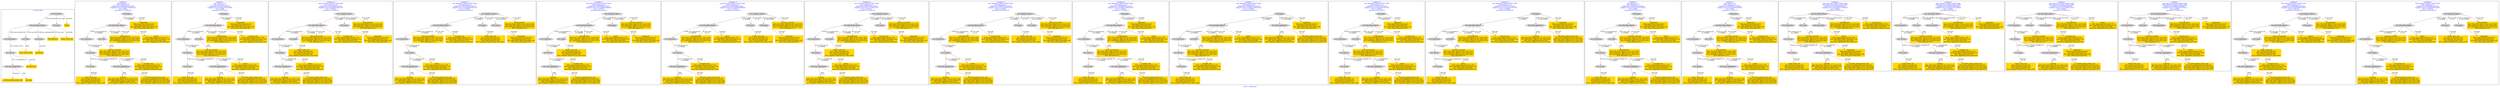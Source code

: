 digraph n0 {
fontcolor="blue"
remincross="true"
label="s08-s-17-edited.xml"
subgraph cluster_0 {
label="1-correct model"
n2[style="filled",color="white",fillcolor="lightgray",label="E12_Production1"];
n3[style="filled",color="white",fillcolor="lightgray",label="E21_Person1"];
n4[style="filled",color="white",fillcolor="lightgray",label="E82_Actor_Appellation1"];
n5[shape="plaintext",style="filled",fillcolor="gold",label="AUTHOR_URI"];
n6[style="filled",color="white",fillcolor="lightgray",label="E22_Man-Made_Object1"];
n7[style="filled",color="white",fillcolor="lightgray",label="E35_Title1"];
n8[style="filled",color="white",fillcolor="lightgray",label="E38_Image1"];
n9[shape="plaintext",style="filled",fillcolor="gold",label="DESCRIPTION"];
n10[style="filled",color="white",fillcolor="lightgray",label="E31_Document1"];
n11[style="filled",color="white",fillcolor="lightgray",label="E55_Type1"];
n12[shape="plaintext",style="filled",fillcolor="gold",label="VIDEO"];
n13[shape="plaintext",style="filled",fillcolor="gold",label="TITLE NO AUTHOR"];
n14[shape="plaintext",style="filled",fillcolor="gold",label="IMAGESRC"];
n15[shape="plaintext",style="filled",fillcolor="gold",label="VIDEO_TYPE_URI"];
n16[shape="plaintext",style="filled",fillcolor="gold",label="AUTHOR_APPELLATION_URI"];
n17[shape="plaintext",style="filled",fillcolor="gold",label="AUTHOR"];
}
subgraph cluster_1 {
label="candidate 0\nlink coherence:1.0\nnode coherence:1.0\nconfidence:0.30209931925147004\nmapping score:0.47569977308382333\ncost:13.9996\n-precision:0.71-recall:0.67"
n19[style="filled",color="white",fillcolor="lightgray",label="E12_Production1"];
n20[style="filled",color="white",fillcolor="lightgray",label="E21_Person1"];
n21[style="filled",color="white",fillcolor="lightgray",label="E74_Group1"];
n22[style="filled",color="white",fillcolor="lightgray",label="E82_Actor_Appellation1"];
n23[style="filled",color="white",fillcolor="lightgray",label="E22_Man-Made_Object1"];
n24[style="filled",color="white",fillcolor="lightgray",label="E35_Title1"];
n25[style="filled",color="white",fillcolor="lightgray",label="E38_Image1"];
n26[shape="plaintext",style="filled",fillcolor="gold",label="AUTHOR_URI\n[E40_Legal_Body,classLink,0.716]\n[E22_Man-Made_Object,classLink,0.142]\n[E21_Person,classLink,0.078]\n[E82_Actor_Appellation,classLink,0.064]"];
n27[shape="plaintext",style="filled",fillcolor="gold",label="IMAGESRC\n[E40_Legal_Body,classLink,0.61]\n[E38_Image,classLink,0.223]\n[E22_Man-Made_Object,classLink,0.109]\n[E21_Person,classLink,0.057]"];
n28[shape="plaintext",style="filled",fillcolor="gold",label="DESCRIPTION\n[E22_Man-Made_Object,P3_has_note,0.303]\n[E33_Linguistic_Object,P3_has_note,0.297]\n[E73_Information_Object,P3_has_note,0.287]\n[E35_Title,label,0.113]"];
n29[shape="plaintext",style="filled",fillcolor="gold",label="TITLE NO AUTHOR\n[E22_Man-Made_Object,P3_has_note,0.291]\n[E73_Information_Object,P3_has_note,0.271]\n[E33_Linguistic_Object,P3_has_note,0.268]\n[E35_Title,label,0.17]"];
n30[shape="plaintext",style="filled",fillcolor="gold",label="AUTHOR\n[E22_Man-Made_Object,P3_has_note,0.312]\n[E73_Information_Object,P3_has_note,0.281]\n[E82_Actor_Appellation,label,0.204]\n[E33_Linguistic_Object,P3_has_note,0.203]"];
n31[shape="plaintext",style="filled",fillcolor="gold",label="VIDEO\n[E40_Legal_Body,classLink,0.735]\n[E22_Man-Made_Object,classLink,0.138]\n[E21_Person,classLink,0.069]\n[E82_Actor_Appellation,classLink,0.057]"];
n32[shape="plaintext",style="filled",fillcolor="gold",label="AUTHOR_APPELLATION_URI\n[E82_Actor_Appellation,classLink,0.94]\n[E22_Man-Made_Object,P3_has_note,0.022]\n[E73_Information_Object,P3_has_note,0.02]\n[E33_Linguistic_Object,P3_has_note,0.017]"];
n33[shape="plaintext",style="filled",fillcolor="gold",label="VIDEO_TYPE_URI\n[E74_Group,classLink,0.36]\n[E57_Material,classLink,0.33]\n[E55_Type,classLink,0.306]\n[E33_Linguistic_Object,P3_has_note,0.004]"];
}
subgraph cluster_2 {
label="candidate 1\nlink coherence:1.0\nnode coherence:1.0\nconfidence:0.301451374672021\nmapping score:0.4754837915573404\ncost:13.9996\n-precision:0.64-recall:0.6"
n35[style="filled",color="white",fillcolor="lightgray",label="E12_Production1"];
n36[style="filled",color="white",fillcolor="lightgray",label="E21_Person1"];
n37[style="filled",color="white",fillcolor="lightgray",label="E74_Group1"];
n38[style="filled",color="white",fillcolor="lightgray",label="E82_Actor_Appellation1"];
n39[style="filled",color="white",fillcolor="lightgray",label="E22_Man-Made_Object1"];
n40[style="filled",color="white",fillcolor="lightgray",label="E35_Title1"];
n41[style="filled",color="white",fillcolor="lightgray",label="E38_Image1"];
n42[shape="plaintext",style="filled",fillcolor="gold",label="VIDEO\n[E40_Legal_Body,classLink,0.735]\n[E22_Man-Made_Object,classLink,0.138]\n[E21_Person,classLink,0.069]\n[E82_Actor_Appellation,classLink,0.057]"];
n43[shape="plaintext",style="filled",fillcolor="gold",label="IMAGESRC\n[E40_Legal_Body,classLink,0.61]\n[E38_Image,classLink,0.223]\n[E22_Man-Made_Object,classLink,0.109]\n[E21_Person,classLink,0.057]"];
n44[shape="plaintext",style="filled",fillcolor="gold",label="DESCRIPTION\n[E22_Man-Made_Object,P3_has_note,0.303]\n[E33_Linguistic_Object,P3_has_note,0.297]\n[E73_Information_Object,P3_has_note,0.287]\n[E35_Title,label,0.113]"];
n45[shape="plaintext",style="filled",fillcolor="gold",label="TITLE NO AUTHOR\n[E22_Man-Made_Object,P3_has_note,0.291]\n[E73_Information_Object,P3_has_note,0.271]\n[E33_Linguistic_Object,P3_has_note,0.268]\n[E35_Title,label,0.17]"];
n46[shape="plaintext",style="filled",fillcolor="gold",label="AUTHOR\n[E22_Man-Made_Object,P3_has_note,0.312]\n[E73_Information_Object,P3_has_note,0.281]\n[E82_Actor_Appellation,label,0.204]\n[E33_Linguistic_Object,P3_has_note,0.203]"];
n47[shape="plaintext",style="filled",fillcolor="gold",label="AUTHOR_URI\n[E40_Legal_Body,classLink,0.716]\n[E22_Man-Made_Object,classLink,0.142]\n[E21_Person,classLink,0.078]\n[E82_Actor_Appellation,classLink,0.064]"];
n48[shape="plaintext",style="filled",fillcolor="gold",label="AUTHOR_APPELLATION_URI\n[E82_Actor_Appellation,classLink,0.94]\n[E22_Man-Made_Object,P3_has_note,0.022]\n[E73_Information_Object,P3_has_note,0.02]\n[E33_Linguistic_Object,P3_has_note,0.017]"];
n49[shape="plaintext",style="filled",fillcolor="gold",label="VIDEO_TYPE_URI\n[E74_Group,classLink,0.36]\n[E57_Material,classLink,0.33]\n[E55_Type,classLink,0.306]\n[E33_Linguistic_Object,P3_has_note,0.004]"];
}
subgraph cluster_3 {
label="candidate 10\nlink coherence:0.9285714285714286\nnode coherence:1.0\nconfidence:0.30911888457052333\nmapping score:0.4780396281901744\ncost:113.009722\n-precision:0.5-recall:0.47"
n51[style="filled",color="white",fillcolor="lightgray",label="E12_Production1"];
n52[style="filled",color="white",fillcolor="lightgray",label="E21_Person1"];
n53[style="filled",color="white",fillcolor="lightgray",label="E82_Actor_Appellation1"];
n54[style="filled",color="white",fillcolor="lightgray",label="E22_Man-Made_Object1"];
n55[style="filled",color="white",fillcolor="lightgray",label="E55_Type2"];
n56[style="filled",color="white",fillcolor="lightgray",label="E33_Linguistic_Object2"];
n57[style="filled",color="white",fillcolor="lightgray",label="E38_Image1"];
n58[shape="plaintext",style="filled",fillcolor="gold",label="VIDEO\n[E40_Legal_Body,classLink,0.735]\n[E22_Man-Made_Object,classLink,0.138]\n[E21_Person,classLink,0.069]\n[E82_Actor_Appellation,classLink,0.057]"];
n59[shape="plaintext",style="filled",fillcolor="gold",label="VIDEO_TYPE_URI\n[E74_Group,classLink,0.36]\n[E57_Material,classLink,0.33]\n[E55_Type,classLink,0.306]\n[E33_Linguistic_Object,P3_has_note,0.004]"];
n60[shape="plaintext",style="filled",fillcolor="gold",label="IMAGESRC\n[E40_Legal_Body,classLink,0.61]\n[E38_Image,classLink,0.223]\n[E22_Man-Made_Object,classLink,0.109]\n[E21_Person,classLink,0.057]"];
n61[shape="plaintext",style="filled",fillcolor="gold",label="DESCRIPTION\n[E22_Man-Made_Object,P3_has_note,0.303]\n[E33_Linguistic_Object,P3_has_note,0.297]\n[E73_Information_Object,P3_has_note,0.287]\n[E35_Title,label,0.113]"];
n62[shape="plaintext",style="filled",fillcolor="gold",label="TITLE NO AUTHOR\n[E22_Man-Made_Object,P3_has_note,0.291]\n[E73_Information_Object,P3_has_note,0.271]\n[E33_Linguistic_Object,P3_has_note,0.268]\n[E35_Title,label,0.17]"];
n63[shape="plaintext",style="filled",fillcolor="gold",label="AUTHOR\n[E22_Man-Made_Object,P3_has_note,0.312]\n[E73_Information_Object,P3_has_note,0.281]\n[E82_Actor_Appellation,label,0.204]\n[E33_Linguistic_Object,P3_has_note,0.203]"];
n64[shape="plaintext",style="filled",fillcolor="gold",label="AUTHOR_URI\n[E40_Legal_Body,classLink,0.716]\n[E22_Man-Made_Object,classLink,0.142]\n[E21_Person,classLink,0.078]\n[E82_Actor_Appellation,classLink,0.064]"];
n65[shape="plaintext",style="filled",fillcolor="gold",label="AUTHOR_APPELLATION_URI\n[E82_Actor_Appellation,classLink,0.94]\n[E22_Man-Made_Object,P3_has_note,0.022]\n[E73_Information_Object,P3_has_note,0.02]\n[E33_Linguistic_Object,P3_has_note,0.017]"];
}
subgraph cluster_4 {
label="candidate 11\nlink coherence:0.9285714285714286\nnode coherence:1.0\nconfidence:0.30911888457052333\nmapping score:0.4780396281901744\ncost:113.009742\n-precision:0.5-recall:0.47"
n67[style="filled",color="white",fillcolor="lightgray",label="E12_Production1"];
n68[style="filled",color="white",fillcolor="lightgray",label="E21_Person1"];
n69[style="filled",color="white",fillcolor="lightgray",label="E82_Actor_Appellation1"];
n70[style="filled",color="white",fillcolor="lightgray",label="E22_Man-Made_Object1"];
n71[style="filled",color="white",fillcolor="lightgray",label="E33_Linguistic_Object2"];
n72[style="filled",color="white",fillcolor="lightgray",label="E55_Type4"];
n73[style="filled",color="white",fillcolor="lightgray",label="E38_Image1"];
n74[shape="plaintext",style="filled",fillcolor="gold",label="VIDEO\n[E40_Legal_Body,classLink,0.735]\n[E22_Man-Made_Object,classLink,0.138]\n[E21_Person,classLink,0.069]\n[E82_Actor_Appellation,classLink,0.057]"];
n75[shape="plaintext",style="filled",fillcolor="gold",label="IMAGESRC\n[E40_Legal_Body,classLink,0.61]\n[E38_Image,classLink,0.223]\n[E22_Man-Made_Object,classLink,0.109]\n[E21_Person,classLink,0.057]"];
n76[shape="plaintext",style="filled",fillcolor="gold",label="DESCRIPTION\n[E22_Man-Made_Object,P3_has_note,0.303]\n[E33_Linguistic_Object,P3_has_note,0.297]\n[E73_Information_Object,P3_has_note,0.287]\n[E35_Title,label,0.113]"];
n77[shape="plaintext",style="filled",fillcolor="gold",label="TITLE NO AUTHOR\n[E22_Man-Made_Object,P3_has_note,0.291]\n[E73_Information_Object,P3_has_note,0.271]\n[E33_Linguistic_Object,P3_has_note,0.268]\n[E35_Title,label,0.17]"];
n78[shape="plaintext",style="filled",fillcolor="gold",label="AUTHOR\n[E22_Man-Made_Object,P3_has_note,0.312]\n[E73_Information_Object,P3_has_note,0.281]\n[E82_Actor_Appellation,label,0.204]\n[E33_Linguistic_Object,P3_has_note,0.203]"];
n79[shape="plaintext",style="filled",fillcolor="gold",label="AUTHOR_URI\n[E40_Legal_Body,classLink,0.716]\n[E22_Man-Made_Object,classLink,0.142]\n[E21_Person,classLink,0.078]\n[E82_Actor_Appellation,classLink,0.064]"];
n80[shape="plaintext",style="filled",fillcolor="gold",label="AUTHOR_APPELLATION_URI\n[E82_Actor_Appellation,classLink,0.94]\n[E22_Man-Made_Object,P3_has_note,0.022]\n[E73_Information_Object,P3_has_note,0.02]\n[E33_Linguistic_Object,P3_has_note,0.017]"];
n81[shape="plaintext",style="filled",fillcolor="gold",label="VIDEO_TYPE_URI\n[E74_Group,classLink,0.36]\n[E57_Material,classLink,0.33]\n[E55_Type,classLink,0.306]\n[E33_Linguistic_Object,P3_has_note,0.004]"];
}
subgraph cluster_5 {
label="candidate 12\nlink coherence:0.9285714285714286\nnode coherence:1.0\nconfidence:0.307618680722402\nmapping score:0.47753956024080063\ncost:113.009722\n-precision:0.64-recall:0.6"
n83[style="filled",color="white",fillcolor="lightgray",label="E12_Production1"];
n84[style="filled",color="white",fillcolor="lightgray",label="E21_Person1"];
n85[style="filled",color="white",fillcolor="lightgray",label="E82_Actor_Appellation1"];
n86[style="filled",color="white",fillcolor="lightgray",label="E22_Man-Made_Object1"];
n87[style="filled",color="white",fillcolor="lightgray",label="E55_Type2"];
n88[style="filled",color="white",fillcolor="lightgray",label="E33_Linguistic_Object2"];
n89[style="filled",color="white",fillcolor="lightgray",label="E38_Image1"];
n90[shape="plaintext",style="filled",fillcolor="gold",label="AUTHOR_URI\n[E40_Legal_Body,classLink,0.716]\n[E22_Man-Made_Object,classLink,0.142]\n[E21_Person,classLink,0.078]\n[E82_Actor_Appellation,classLink,0.064]"];
n91[shape="plaintext",style="filled",fillcolor="gold",label="VIDEO_TYPE_URI\n[E74_Group,classLink,0.36]\n[E57_Material,classLink,0.33]\n[E55_Type,classLink,0.306]\n[E33_Linguistic_Object,P3_has_note,0.004]"];
n92[shape="plaintext",style="filled",fillcolor="gold",label="IMAGESRC\n[E40_Legal_Body,classLink,0.61]\n[E38_Image,classLink,0.223]\n[E22_Man-Made_Object,classLink,0.109]\n[E21_Person,classLink,0.057]"];
n93[shape="plaintext",style="filled",fillcolor="gold",label="TITLE NO AUTHOR\n[E22_Man-Made_Object,P3_has_note,0.291]\n[E73_Information_Object,P3_has_note,0.271]\n[E33_Linguistic_Object,P3_has_note,0.268]\n[E35_Title,label,0.17]"];
n94[shape="plaintext",style="filled",fillcolor="gold",label="DESCRIPTION\n[E22_Man-Made_Object,P3_has_note,0.303]\n[E33_Linguistic_Object,P3_has_note,0.297]\n[E73_Information_Object,P3_has_note,0.287]\n[E35_Title,label,0.113]"];
n95[shape="plaintext",style="filled",fillcolor="gold",label="AUTHOR\n[E22_Man-Made_Object,P3_has_note,0.312]\n[E73_Information_Object,P3_has_note,0.281]\n[E82_Actor_Appellation,label,0.204]\n[E33_Linguistic_Object,P3_has_note,0.203]"];
n96[shape="plaintext",style="filled",fillcolor="gold",label="VIDEO\n[E40_Legal_Body,classLink,0.735]\n[E22_Man-Made_Object,classLink,0.138]\n[E21_Person,classLink,0.069]\n[E82_Actor_Appellation,classLink,0.057]"];
n97[shape="plaintext",style="filled",fillcolor="gold",label="AUTHOR_APPELLATION_URI\n[E82_Actor_Appellation,classLink,0.94]\n[E22_Man-Made_Object,P3_has_note,0.022]\n[E73_Information_Object,P3_has_note,0.02]\n[E33_Linguistic_Object,P3_has_note,0.017]"];
}
subgraph cluster_6 {
label="candidate 13\nlink coherence:0.9285714285714286\nnode coherence:1.0\nconfidence:0.307618680722402\nmapping score:0.47753956024080063\ncost:113.009742\n-precision:0.64-recall:0.6"
n99[style="filled",color="white",fillcolor="lightgray",label="E12_Production1"];
n100[style="filled",color="white",fillcolor="lightgray",label="E21_Person1"];
n101[style="filled",color="white",fillcolor="lightgray",label="E82_Actor_Appellation1"];
n102[style="filled",color="white",fillcolor="lightgray",label="E22_Man-Made_Object1"];
n103[style="filled",color="white",fillcolor="lightgray",label="E33_Linguistic_Object2"];
n104[style="filled",color="white",fillcolor="lightgray",label="E55_Type4"];
n105[style="filled",color="white",fillcolor="lightgray",label="E38_Image1"];
n106[shape="plaintext",style="filled",fillcolor="gold",label="AUTHOR_URI\n[E40_Legal_Body,classLink,0.716]\n[E22_Man-Made_Object,classLink,0.142]\n[E21_Person,classLink,0.078]\n[E82_Actor_Appellation,classLink,0.064]"];
n107[shape="plaintext",style="filled",fillcolor="gold",label="IMAGESRC\n[E40_Legal_Body,classLink,0.61]\n[E38_Image,classLink,0.223]\n[E22_Man-Made_Object,classLink,0.109]\n[E21_Person,classLink,0.057]"];
n108[shape="plaintext",style="filled",fillcolor="gold",label="TITLE NO AUTHOR\n[E22_Man-Made_Object,P3_has_note,0.291]\n[E73_Information_Object,P3_has_note,0.271]\n[E33_Linguistic_Object,P3_has_note,0.268]\n[E35_Title,label,0.17]"];
n109[shape="plaintext",style="filled",fillcolor="gold",label="DESCRIPTION\n[E22_Man-Made_Object,P3_has_note,0.303]\n[E33_Linguistic_Object,P3_has_note,0.297]\n[E73_Information_Object,P3_has_note,0.287]\n[E35_Title,label,0.113]"];
n110[shape="plaintext",style="filled",fillcolor="gold",label="AUTHOR\n[E22_Man-Made_Object,P3_has_note,0.312]\n[E73_Information_Object,P3_has_note,0.281]\n[E82_Actor_Appellation,label,0.204]\n[E33_Linguistic_Object,P3_has_note,0.203]"];
n111[shape="plaintext",style="filled",fillcolor="gold",label="VIDEO\n[E40_Legal_Body,classLink,0.735]\n[E22_Man-Made_Object,classLink,0.138]\n[E21_Person,classLink,0.069]\n[E82_Actor_Appellation,classLink,0.057]"];
n112[shape="plaintext",style="filled",fillcolor="gold",label="AUTHOR_APPELLATION_URI\n[E82_Actor_Appellation,classLink,0.94]\n[E22_Man-Made_Object,P3_has_note,0.022]\n[E73_Information_Object,P3_has_note,0.02]\n[E33_Linguistic_Object,P3_has_note,0.017]"];
n113[shape="plaintext",style="filled",fillcolor="gold",label="VIDEO_TYPE_URI\n[E74_Group,classLink,0.36]\n[E57_Material,classLink,0.33]\n[E55_Type,classLink,0.306]\n[E33_Linguistic_Object,P3_has_note,0.004]"];
}
subgraph cluster_7 {
label="candidate 14\nlink coherence:0.9285714285714286\nnode coherence:1.0\nconfidence:0.3069707361429529\nmapping score:0.4773235787143177\ncost:113.009722\n-precision:0.57-recall:0.53"
n115[style="filled",color="white",fillcolor="lightgray",label="E12_Production1"];
n116[style="filled",color="white",fillcolor="lightgray",label="E21_Person1"];
n117[style="filled",color="white",fillcolor="lightgray",label="E82_Actor_Appellation1"];
n118[style="filled",color="white",fillcolor="lightgray",label="E22_Man-Made_Object1"];
n119[style="filled",color="white",fillcolor="lightgray",label="E55_Type2"];
n120[style="filled",color="white",fillcolor="lightgray",label="E33_Linguistic_Object2"];
n121[style="filled",color="white",fillcolor="lightgray",label="E38_Image1"];
n122[shape="plaintext",style="filled",fillcolor="gold",label="VIDEO\n[E40_Legal_Body,classLink,0.735]\n[E22_Man-Made_Object,classLink,0.138]\n[E21_Person,classLink,0.069]\n[E82_Actor_Appellation,classLink,0.057]"];
n123[shape="plaintext",style="filled",fillcolor="gold",label="VIDEO_TYPE_URI\n[E74_Group,classLink,0.36]\n[E57_Material,classLink,0.33]\n[E55_Type,classLink,0.306]\n[E33_Linguistic_Object,P3_has_note,0.004]"];
n124[shape="plaintext",style="filled",fillcolor="gold",label="IMAGESRC\n[E40_Legal_Body,classLink,0.61]\n[E38_Image,classLink,0.223]\n[E22_Man-Made_Object,classLink,0.109]\n[E21_Person,classLink,0.057]"];
n125[shape="plaintext",style="filled",fillcolor="gold",label="TITLE NO AUTHOR\n[E22_Man-Made_Object,P3_has_note,0.291]\n[E73_Information_Object,P3_has_note,0.271]\n[E33_Linguistic_Object,P3_has_note,0.268]\n[E35_Title,label,0.17]"];
n126[shape="plaintext",style="filled",fillcolor="gold",label="DESCRIPTION\n[E22_Man-Made_Object,P3_has_note,0.303]\n[E33_Linguistic_Object,P3_has_note,0.297]\n[E73_Information_Object,P3_has_note,0.287]\n[E35_Title,label,0.113]"];
n127[shape="plaintext",style="filled",fillcolor="gold",label="AUTHOR\n[E22_Man-Made_Object,P3_has_note,0.312]\n[E73_Information_Object,P3_has_note,0.281]\n[E82_Actor_Appellation,label,0.204]\n[E33_Linguistic_Object,P3_has_note,0.203]"];
n128[shape="plaintext",style="filled",fillcolor="gold",label="AUTHOR_URI\n[E40_Legal_Body,classLink,0.716]\n[E22_Man-Made_Object,classLink,0.142]\n[E21_Person,classLink,0.078]\n[E82_Actor_Appellation,classLink,0.064]"];
n129[shape="plaintext",style="filled",fillcolor="gold",label="AUTHOR_APPELLATION_URI\n[E82_Actor_Appellation,classLink,0.94]\n[E22_Man-Made_Object,P3_has_note,0.022]\n[E73_Information_Object,P3_has_note,0.02]\n[E33_Linguistic_Object,P3_has_note,0.017]"];
}
subgraph cluster_8 {
label="candidate 15\nlink coherence:0.9285714285714286\nnode coherence:1.0\nconfidence:0.3069707361429529\nmapping score:0.4773235787143177\ncost:113.009742\n-precision:0.57-recall:0.53"
n131[style="filled",color="white",fillcolor="lightgray",label="E12_Production1"];
n132[style="filled",color="white",fillcolor="lightgray",label="E21_Person1"];
n133[style="filled",color="white",fillcolor="lightgray",label="E82_Actor_Appellation1"];
n134[style="filled",color="white",fillcolor="lightgray",label="E22_Man-Made_Object1"];
n135[style="filled",color="white",fillcolor="lightgray",label="E33_Linguistic_Object2"];
n136[style="filled",color="white",fillcolor="lightgray",label="E55_Type4"];
n137[style="filled",color="white",fillcolor="lightgray",label="E38_Image1"];
n138[shape="plaintext",style="filled",fillcolor="gold",label="VIDEO\n[E40_Legal_Body,classLink,0.735]\n[E22_Man-Made_Object,classLink,0.138]\n[E21_Person,classLink,0.069]\n[E82_Actor_Appellation,classLink,0.057]"];
n139[shape="plaintext",style="filled",fillcolor="gold",label="IMAGESRC\n[E40_Legal_Body,classLink,0.61]\n[E38_Image,classLink,0.223]\n[E22_Man-Made_Object,classLink,0.109]\n[E21_Person,classLink,0.057]"];
n140[shape="plaintext",style="filled",fillcolor="gold",label="TITLE NO AUTHOR\n[E22_Man-Made_Object,P3_has_note,0.291]\n[E73_Information_Object,P3_has_note,0.271]\n[E33_Linguistic_Object,P3_has_note,0.268]\n[E35_Title,label,0.17]"];
n141[shape="plaintext",style="filled",fillcolor="gold",label="DESCRIPTION\n[E22_Man-Made_Object,P3_has_note,0.303]\n[E33_Linguistic_Object,P3_has_note,0.297]\n[E73_Information_Object,P3_has_note,0.287]\n[E35_Title,label,0.113]"];
n142[shape="plaintext",style="filled",fillcolor="gold",label="AUTHOR\n[E22_Man-Made_Object,P3_has_note,0.312]\n[E73_Information_Object,P3_has_note,0.281]\n[E82_Actor_Appellation,label,0.204]\n[E33_Linguistic_Object,P3_has_note,0.203]"];
n143[shape="plaintext",style="filled",fillcolor="gold",label="AUTHOR_URI\n[E40_Legal_Body,classLink,0.716]\n[E22_Man-Made_Object,classLink,0.142]\n[E21_Person,classLink,0.078]\n[E82_Actor_Appellation,classLink,0.064]"];
n144[shape="plaintext",style="filled",fillcolor="gold",label="AUTHOR_APPELLATION_URI\n[E82_Actor_Appellation,classLink,0.94]\n[E22_Man-Made_Object,P3_has_note,0.022]\n[E73_Information_Object,P3_has_note,0.02]\n[E33_Linguistic_Object,P3_has_note,0.017]"];
n145[shape="plaintext",style="filled",fillcolor="gold",label="VIDEO_TYPE_URI\n[E74_Group,classLink,0.36]\n[E57_Material,classLink,0.33]\n[E55_Type,classLink,0.306]\n[E33_Linguistic_Object,P3_has_note,0.004]"];
}
subgraph cluster_9 {
label="candidate 16\nlink coherence:0.9285714285714286\nnode coherence:1.0\nconfidence:0.30209931925147004\nmapping score:0.47569977308382333\ncost:113.009652\n-precision:0.71-recall:0.67"
n147[style="filled",color="white",fillcolor="lightgray",label="E12_Production1"];
n148[style="filled",color="white",fillcolor="lightgray",label="E21_Person1"];
n149[style="filled",color="white",fillcolor="lightgray",label="E74_Group1"];
n150[style="filled",color="white",fillcolor="lightgray",label="E82_Actor_Appellation1"];
n151[style="filled",color="white",fillcolor="lightgray",label="E22_Man-Made_Object1"];
n152[style="filled",color="white",fillcolor="lightgray",label="E35_Title1"];
n153[style="filled",color="white",fillcolor="lightgray",label="E38_Image1"];
n154[shape="plaintext",style="filled",fillcolor="gold",label="AUTHOR_URI\n[E40_Legal_Body,classLink,0.716]\n[E22_Man-Made_Object,classLink,0.142]\n[E21_Person,classLink,0.078]\n[E82_Actor_Appellation,classLink,0.064]"];
n155[shape="plaintext",style="filled",fillcolor="gold",label="IMAGESRC\n[E40_Legal_Body,classLink,0.61]\n[E38_Image,classLink,0.223]\n[E22_Man-Made_Object,classLink,0.109]\n[E21_Person,classLink,0.057]"];
n156[shape="plaintext",style="filled",fillcolor="gold",label="DESCRIPTION\n[E22_Man-Made_Object,P3_has_note,0.303]\n[E33_Linguistic_Object,P3_has_note,0.297]\n[E73_Information_Object,P3_has_note,0.287]\n[E35_Title,label,0.113]"];
n157[shape="plaintext",style="filled",fillcolor="gold",label="TITLE NO AUTHOR\n[E22_Man-Made_Object,P3_has_note,0.291]\n[E73_Information_Object,P3_has_note,0.271]\n[E33_Linguistic_Object,P3_has_note,0.268]\n[E35_Title,label,0.17]"];
n158[shape="plaintext",style="filled",fillcolor="gold",label="AUTHOR\n[E22_Man-Made_Object,P3_has_note,0.312]\n[E73_Information_Object,P3_has_note,0.281]\n[E82_Actor_Appellation,label,0.204]\n[E33_Linguistic_Object,P3_has_note,0.203]"];
n159[shape="plaintext",style="filled",fillcolor="gold",label="VIDEO\n[E40_Legal_Body,classLink,0.735]\n[E22_Man-Made_Object,classLink,0.138]\n[E21_Person,classLink,0.069]\n[E82_Actor_Appellation,classLink,0.057]"];
n160[shape="plaintext",style="filled",fillcolor="gold",label="AUTHOR_APPELLATION_URI\n[E82_Actor_Appellation,classLink,0.94]\n[E22_Man-Made_Object,P3_has_note,0.022]\n[E73_Information_Object,P3_has_note,0.02]\n[E33_Linguistic_Object,P3_has_note,0.017]"];
n161[shape="plaintext",style="filled",fillcolor="gold",label="VIDEO_TYPE_URI\n[E74_Group,classLink,0.36]\n[E57_Material,classLink,0.33]\n[E55_Type,classLink,0.306]\n[E33_Linguistic_Object,P3_has_note,0.004]"];
}
subgraph cluster_10 {
label="candidate 17\nlink coherence:0.9285714285714286\nnode coherence:1.0\nconfidence:0.30209931925147004\nmapping score:0.47569977308382333\ncost:113.009682\n-precision:0.64-recall:0.6"
n163[style="filled",color="white",fillcolor="lightgray",label="E12_Production1"];
n164[style="filled",color="white",fillcolor="lightgray",label="E21_Person1"];
n165[style="filled",color="white",fillcolor="lightgray",label="E74_Group1"];
n166[style="filled",color="white",fillcolor="lightgray",label="E22_Man-Made_Object1"];
n167[style="filled",color="white",fillcolor="lightgray",label="E35_Title1"];
n168[style="filled",color="white",fillcolor="lightgray",label="E38_Image1"];
n169[style="filled",color="white",fillcolor="lightgray",label="E82_Actor_Appellation1"];
n170[shape="plaintext",style="filled",fillcolor="gold",label="AUTHOR_URI\n[E40_Legal_Body,classLink,0.716]\n[E22_Man-Made_Object,classLink,0.142]\n[E21_Person,classLink,0.078]\n[E82_Actor_Appellation,classLink,0.064]"];
n171[shape="plaintext",style="filled",fillcolor="gold",label="IMAGESRC\n[E40_Legal_Body,classLink,0.61]\n[E38_Image,classLink,0.223]\n[E22_Man-Made_Object,classLink,0.109]\n[E21_Person,classLink,0.057]"];
n172[shape="plaintext",style="filled",fillcolor="gold",label="DESCRIPTION\n[E22_Man-Made_Object,P3_has_note,0.303]\n[E33_Linguistic_Object,P3_has_note,0.297]\n[E73_Information_Object,P3_has_note,0.287]\n[E35_Title,label,0.113]"];
n173[shape="plaintext",style="filled",fillcolor="gold",label="TITLE NO AUTHOR\n[E22_Man-Made_Object,P3_has_note,0.291]\n[E73_Information_Object,P3_has_note,0.271]\n[E33_Linguistic_Object,P3_has_note,0.268]\n[E35_Title,label,0.17]"];
n174[shape="plaintext",style="filled",fillcolor="gold",label="AUTHOR\n[E22_Man-Made_Object,P3_has_note,0.312]\n[E73_Information_Object,P3_has_note,0.281]\n[E82_Actor_Appellation,label,0.204]\n[E33_Linguistic_Object,P3_has_note,0.203]"];
n175[shape="plaintext",style="filled",fillcolor="gold",label="VIDEO\n[E40_Legal_Body,classLink,0.735]\n[E22_Man-Made_Object,classLink,0.138]\n[E21_Person,classLink,0.069]\n[E82_Actor_Appellation,classLink,0.057]"];
n176[shape="plaintext",style="filled",fillcolor="gold",label="AUTHOR_APPELLATION_URI\n[E82_Actor_Appellation,classLink,0.94]\n[E22_Man-Made_Object,P3_has_note,0.022]\n[E73_Information_Object,P3_has_note,0.02]\n[E33_Linguistic_Object,P3_has_note,0.017]"];
n177[shape="plaintext",style="filled",fillcolor="gold",label="VIDEO_TYPE_URI\n[E74_Group,classLink,0.36]\n[E57_Material,classLink,0.33]\n[E55_Type,classLink,0.306]\n[E33_Linguistic_Object,P3_has_note,0.004]"];
}
subgraph cluster_11 {
label="candidate 18\nlink coherence:0.9285714285714286\nnode coherence:1.0\nconfidence:0.301451374672021\nmapping score:0.4754837915573404\ncost:113.009652\n-precision:0.64-recall:0.6"
n179[style="filled",color="white",fillcolor="lightgray",label="E12_Production1"];
n180[style="filled",color="white",fillcolor="lightgray",label="E21_Person1"];
n181[style="filled",color="white",fillcolor="lightgray",label="E74_Group1"];
n182[style="filled",color="white",fillcolor="lightgray",label="E82_Actor_Appellation1"];
n183[style="filled",color="white",fillcolor="lightgray",label="E22_Man-Made_Object1"];
n184[style="filled",color="white",fillcolor="lightgray",label="E35_Title1"];
n185[style="filled",color="white",fillcolor="lightgray",label="E38_Image1"];
n186[shape="plaintext",style="filled",fillcolor="gold",label="VIDEO\n[E40_Legal_Body,classLink,0.735]\n[E22_Man-Made_Object,classLink,0.138]\n[E21_Person,classLink,0.069]\n[E82_Actor_Appellation,classLink,0.057]"];
n187[shape="plaintext",style="filled",fillcolor="gold",label="IMAGESRC\n[E40_Legal_Body,classLink,0.61]\n[E38_Image,classLink,0.223]\n[E22_Man-Made_Object,classLink,0.109]\n[E21_Person,classLink,0.057]"];
n188[shape="plaintext",style="filled",fillcolor="gold",label="DESCRIPTION\n[E22_Man-Made_Object,P3_has_note,0.303]\n[E33_Linguistic_Object,P3_has_note,0.297]\n[E73_Information_Object,P3_has_note,0.287]\n[E35_Title,label,0.113]"];
n189[shape="plaintext",style="filled",fillcolor="gold",label="TITLE NO AUTHOR\n[E22_Man-Made_Object,P3_has_note,0.291]\n[E73_Information_Object,P3_has_note,0.271]\n[E33_Linguistic_Object,P3_has_note,0.268]\n[E35_Title,label,0.17]"];
n190[shape="plaintext",style="filled",fillcolor="gold",label="AUTHOR\n[E22_Man-Made_Object,P3_has_note,0.312]\n[E73_Information_Object,P3_has_note,0.281]\n[E82_Actor_Appellation,label,0.204]\n[E33_Linguistic_Object,P3_has_note,0.203]"];
n191[shape="plaintext",style="filled",fillcolor="gold",label="AUTHOR_URI\n[E40_Legal_Body,classLink,0.716]\n[E22_Man-Made_Object,classLink,0.142]\n[E21_Person,classLink,0.078]\n[E82_Actor_Appellation,classLink,0.064]"];
n192[shape="plaintext",style="filled",fillcolor="gold",label="AUTHOR_APPELLATION_URI\n[E82_Actor_Appellation,classLink,0.94]\n[E22_Man-Made_Object,P3_has_note,0.022]\n[E73_Information_Object,P3_has_note,0.02]\n[E33_Linguistic_Object,P3_has_note,0.017]"];
n193[shape="plaintext",style="filled",fillcolor="gold",label="VIDEO_TYPE_URI\n[E74_Group,classLink,0.36]\n[E57_Material,classLink,0.33]\n[E55_Type,classLink,0.306]\n[E33_Linguistic_Object,P3_has_note,0.004]"];
}
subgraph cluster_12 {
label="candidate 19\nlink coherence:0.9285714285714286\nnode coherence:1.0\nconfidence:0.301451374672021\nmapping score:0.4754837915573404\ncost:113.009682\n-precision:0.57-recall:0.53"
n195[style="filled",color="white",fillcolor="lightgray",label="E12_Production1"];
n196[style="filled",color="white",fillcolor="lightgray",label="E21_Person1"];
n197[style="filled",color="white",fillcolor="lightgray",label="E74_Group1"];
n198[style="filled",color="white",fillcolor="lightgray",label="E22_Man-Made_Object1"];
n199[style="filled",color="white",fillcolor="lightgray",label="E35_Title1"];
n200[style="filled",color="white",fillcolor="lightgray",label="E38_Image1"];
n201[style="filled",color="white",fillcolor="lightgray",label="E82_Actor_Appellation1"];
n202[shape="plaintext",style="filled",fillcolor="gold",label="VIDEO\n[E40_Legal_Body,classLink,0.735]\n[E22_Man-Made_Object,classLink,0.138]\n[E21_Person,classLink,0.069]\n[E82_Actor_Appellation,classLink,0.057]"];
n203[shape="plaintext",style="filled",fillcolor="gold",label="IMAGESRC\n[E40_Legal_Body,classLink,0.61]\n[E38_Image,classLink,0.223]\n[E22_Man-Made_Object,classLink,0.109]\n[E21_Person,classLink,0.057]"];
n204[shape="plaintext",style="filled",fillcolor="gold",label="DESCRIPTION\n[E22_Man-Made_Object,P3_has_note,0.303]\n[E33_Linguistic_Object,P3_has_note,0.297]\n[E73_Information_Object,P3_has_note,0.287]\n[E35_Title,label,0.113]"];
n205[shape="plaintext",style="filled",fillcolor="gold",label="TITLE NO AUTHOR\n[E22_Man-Made_Object,P3_has_note,0.291]\n[E73_Information_Object,P3_has_note,0.271]\n[E33_Linguistic_Object,P3_has_note,0.268]\n[E35_Title,label,0.17]"];
n206[shape="plaintext",style="filled",fillcolor="gold",label="AUTHOR\n[E22_Man-Made_Object,P3_has_note,0.312]\n[E73_Information_Object,P3_has_note,0.281]\n[E82_Actor_Appellation,label,0.204]\n[E33_Linguistic_Object,P3_has_note,0.203]"];
n207[shape="plaintext",style="filled",fillcolor="gold",label="AUTHOR_URI\n[E40_Legal_Body,classLink,0.716]\n[E22_Man-Made_Object,classLink,0.142]\n[E21_Person,classLink,0.078]\n[E82_Actor_Appellation,classLink,0.064]"];
n208[shape="plaintext",style="filled",fillcolor="gold",label="AUTHOR_APPELLATION_URI\n[E82_Actor_Appellation,classLink,0.94]\n[E22_Man-Made_Object,P3_has_note,0.022]\n[E73_Information_Object,P3_has_note,0.02]\n[E33_Linguistic_Object,P3_has_note,0.017]"];
n209[shape="plaintext",style="filled",fillcolor="gold",label="VIDEO_TYPE_URI\n[E74_Group,classLink,0.36]\n[E57_Material,classLink,0.33]\n[E55_Type,classLink,0.306]\n[E33_Linguistic_Object,P3_has_note,0.004]"];
}
subgraph cluster_13 {
label="candidate 2\nlink coherence:1.0\nnode coherence:1.0\nconfidence:0.29350418031444814\nmapping score:0.47283472677148275\ncost:13.9996\n-precision:0.57-recall:0.53"
n211[style="filled",color="white",fillcolor="lightgray",label="E12_Production1"];
n212[style="filled",color="white",fillcolor="lightgray",label="E21_Person1"];
n213[style="filled",color="white",fillcolor="lightgray",label="E74_Group1"];
n214[style="filled",color="white",fillcolor="lightgray",label="E82_Actor_Appellation1"];
n215[style="filled",color="white",fillcolor="lightgray",label="E22_Man-Made_Object1"];
n216[style="filled",color="white",fillcolor="lightgray",label="E35_Title1"];
n217[style="filled",color="white",fillcolor="lightgray",label="E38_Image1"];
n218[shape="plaintext",style="filled",fillcolor="gold",label="AUTHOR_URI\n[E40_Legal_Body,classLink,0.716]\n[E22_Man-Made_Object,classLink,0.142]\n[E21_Person,classLink,0.078]\n[E82_Actor_Appellation,classLink,0.064]"];
n219[shape="plaintext",style="filled",fillcolor="gold",label="IMAGESRC\n[E40_Legal_Body,classLink,0.61]\n[E38_Image,classLink,0.223]\n[E22_Man-Made_Object,classLink,0.109]\n[E21_Person,classLink,0.057]"];
n220[shape="plaintext",style="filled",fillcolor="gold",label="TITLE NO AUTHOR\n[E22_Man-Made_Object,P3_has_note,0.291]\n[E73_Information_Object,P3_has_note,0.271]\n[E33_Linguistic_Object,P3_has_note,0.268]\n[E35_Title,label,0.17]"];
n221[shape="plaintext",style="filled",fillcolor="gold",label="DESCRIPTION\n[E22_Man-Made_Object,P3_has_note,0.303]\n[E33_Linguistic_Object,P3_has_note,0.297]\n[E73_Information_Object,P3_has_note,0.287]\n[E35_Title,label,0.113]"];
n222[shape="plaintext",style="filled",fillcolor="gold",label="AUTHOR\n[E22_Man-Made_Object,P3_has_note,0.312]\n[E73_Information_Object,P3_has_note,0.281]\n[E82_Actor_Appellation,label,0.204]\n[E33_Linguistic_Object,P3_has_note,0.203]"];
n223[shape="plaintext",style="filled",fillcolor="gold",label="VIDEO\n[E40_Legal_Body,classLink,0.735]\n[E22_Man-Made_Object,classLink,0.138]\n[E21_Person,classLink,0.069]\n[E82_Actor_Appellation,classLink,0.057]"];
n224[shape="plaintext",style="filled",fillcolor="gold",label="AUTHOR_APPELLATION_URI\n[E82_Actor_Appellation,classLink,0.94]\n[E22_Man-Made_Object,P3_has_note,0.022]\n[E73_Information_Object,P3_has_note,0.02]\n[E33_Linguistic_Object,P3_has_note,0.017]"];
n225[shape="plaintext",style="filled",fillcolor="gold",label="VIDEO_TYPE_URI\n[E74_Group,classLink,0.36]\n[E57_Material,classLink,0.33]\n[E55_Type,classLink,0.306]\n[E33_Linguistic_Object,P3_has_note,0.004]"];
}
subgraph cluster_14 {
label="candidate 3\nlink coherence:1.0\nnode coherence:1.0\nconfidence:0.2928562357349991\nmapping score:0.4726187452449997\ncost:13.9996\n-precision:0.5-recall:0.47"
n227[style="filled",color="white",fillcolor="lightgray",label="E12_Production1"];
n228[style="filled",color="white",fillcolor="lightgray",label="E21_Person1"];
n229[style="filled",color="white",fillcolor="lightgray",label="E74_Group1"];
n230[style="filled",color="white",fillcolor="lightgray",label="E82_Actor_Appellation1"];
n231[style="filled",color="white",fillcolor="lightgray",label="E22_Man-Made_Object1"];
n232[style="filled",color="white",fillcolor="lightgray",label="E35_Title1"];
n233[style="filled",color="white",fillcolor="lightgray",label="E38_Image1"];
n234[shape="plaintext",style="filled",fillcolor="gold",label="VIDEO\n[E40_Legal_Body,classLink,0.735]\n[E22_Man-Made_Object,classLink,0.138]\n[E21_Person,classLink,0.069]\n[E82_Actor_Appellation,classLink,0.057]"];
n235[shape="plaintext",style="filled",fillcolor="gold",label="IMAGESRC\n[E40_Legal_Body,classLink,0.61]\n[E38_Image,classLink,0.223]\n[E22_Man-Made_Object,classLink,0.109]\n[E21_Person,classLink,0.057]"];
n236[shape="plaintext",style="filled",fillcolor="gold",label="TITLE NO AUTHOR\n[E22_Man-Made_Object,P3_has_note,0.291]\n[E73_Information_Object,P3_has_note,0.271]\n[E33_Linguistic_Object,P3_has_note,0.268]\n[E35_Title,label,0.17]"];
n237[shape="plaintext",style="filled",fillcolor="gold",label="DESCRIPTION\n[E22_Man-Made_Object,P3_has_note,0.303]\n[E33_Linguistic_Object,P3_has_note,0.297]\n[E73_Information_Object,P3_has_note,0.287]\n[E35_Title,label,0.113]"];
n238[shape="plaintext",style="filled",fillcolor="gold",label="AUTHOR\n[E22_Man-Made_Object,P3_has_note,0.312]\n[E73_Information_Object,P3_has_note,0.281]\n[E82_Actor_Appellation,label,0.204]\n[E33_Linguistic_Object,P3_has_note,0.203]"];
n239[shape="plaintext",style="filled",fillcolor="gold",label="AUTHOR_URI\n[E40_Legal_Body,classLink,0.716]\n[E22_Man-Made_Object,classLink,0.142]\n[E21_Person,classLink,0.078]\n[E82_Actor_Appellation,classLink,0.064]"];
n240[shape="plaintext",style="filled",fillcolor="gold",label="AUTHOR_APPELLATION_URI\n[E82_Actor_Appellation,classLink,0.94]\n[E22_Man-Made_Object,P3_has_note,0.022]\n[E73_Information_Object,P3_has_note,0.02]\n[E33_Linguistic_Object,P3_has_note,0.017]"];
n241[shape="plaintext",style="filled",fillcolor="gold",label="VIDEO_TYPE_URI\n[E74_Group,classLink,0.36]\n[E57_Material,classLink,0.33]\n[E55_Type,classLink,0.306]\n[E33_Linguistic_Object,P3_has_note,0.004]"];
}
subgraph cluster_15 {
label="candidate 4\nlink coherence:0.9285714285714286\nnode coherence:0.9285714285714286\nconfidence:0.3640306061624673\nmapping score:0.47253401157796526\ncost:13.99964\n-precision:0.57-recall:0.53"
n243[style="filled",color="white",fillcolor="lightgray",label="E12_Production1"];
n244[style="filled",color="white",fillcolor="lightgray",label="E21_Person1"];
n245[style="filled",color="white",fillcolor="lightgray",label="E74_Group1"];
n246[style="filled",color="white",fillcolor="lightgray",label="E82_Actor_Appellation1"];
n247[style="filled",color="white",fillcolor="lightgray",label="E22_Man-Made_Object1"];
n248[style="filled",color="white",fillcolor="lightgray",label="E35_Title1"];
n249[style="filled",color="white",fillcolor="lightgray",label="E40_Legal_Body1"];
n250[shape="plaintext",style="filled",fillcolor="gold",label="VIDEO\n[E40_Legal_Body,classLink,0.735]\n[E22_Man-Made_Object,classLink,0.138]\n[E21_Person,classLink,0.069]\n[E82_Actor_Appellation,classLink,0.057]"];
n251[shape="plaintext",style="filled",fillcolor="gold",label="IMAGESRC\n[E40_Legal_Body,classLink,0.61]\n[E38_Image,classLink,0.223]\n[E22_Man-Made_Object,classLink,0.109]\n[E21_Person,classLink,0.057]"];
n252[shape="plaintext",style="filled",fillcolor="gold",label="DESCRIPTION\n[E22_Man-Made_Object,P3_has_note,0.303]\n[E33_Linguistic_Object,P3_has_note,0.297]\n[E73_Information_Object,P3_has_note,0.287]\n[E35_Title,label,0.113]"];
n253[shape="plaintext",style="filled",fillcolor="gold",label="TITLE NO AUTHOR\n[E22_Man-Made_Object,P3_has_note,0.291]\n[E73_Information_Object,P3_has_note,0.271]\n[E33_Linguistic_Object,P3_has_note,0.268]\n[E35_Title,label,0.17]"];
n254[shape="plaintext",style="filled",fillcolor="gold",label="AUTHOR\n[E22_Man-Made_Object,P3_has_note,0.312]\n[E73_Information_Object,P3_has_note,0.281]\n[E82_Actor_Appellation,label,0.204]\n[E33_Linguistic_Object,P3_has_note,0.203]"];
n255[shape="plaintext",style="filled",fillcolor="gold",label="AUTHOR_URI\n[E40_Legal_Body,classLink,0.716]\n[E22_Man-Made_Object,classLink,0.142]\n[E21_Person,classLink,0.078]\n[E82_Actor_Appellation,classLink,0.064]"];
n256[shape="plaintext",style="filled",fillcolor="gold",label="AUTHOR_APPELLATION_URI\n[E82_Actor_Appellation,classLink,0.94]\n[E22_Man-Made_Object,P3_has_note,0.022]\n[E73_Information_Object,P3_has_note,0.02]\n[E33_Linguistic_Object,P3_has_note,0.017]"];
n257[shape="plaintext",style="filled",fillcolor="gold",label="VIDEO_TYPE_URI\n[E74_Group,classLink,0.36]\n[E57_Material,classLink,0.33]\n[E55_Type,classLink,0.306]\n[E33_Linguistic_Object,P3_has_note,0.004]"];
}
subgraph cluster_16 {
label="candidate 5\nlink coherence:0.9285714285714286\nnode coherence:0.9285714285714286\nconfidence:0.36243694788546066\nmapping score:0.47200279215229646\ncost:13.99964\n-precision:0.64-recall:0.6"
n259[style="filled",color="white",fillcolor="lightgray",label="E12_Production1"];
n260[style="filled",color="white",fillcolor="lightgray",label="E21_Person1"];
n261[style="filled",color="white",fillcolor="lightgray",label="E74_Group1"];
n262[style="filled",color="white",fillcolor="lightgray",label="E82_Actor_Appellation1"];
n263[style="filled",color="white",fillcolor="lightgray",label="E22_Man-Made_Object1"];
n264[style="filled",color="white",fillcolor="lightgray",label="E35_Title1"];
n265[style="filled",color="white",fillcolor="lightgray",label="E40_Legal_Body1"];
n266[shape="plaintext",style="filled",fillcolor="gold",label="AUTHOR_URI\n[E40_Legal_Body,classLink,0.716]\n[E22_Man-Made_Object,classLink,0.142]\n[E21_Person,classLink,0.078]\n[E82_Actor_Appellation,classLink,0.064]"];
n267[shape="plaintext",style="filled",fillcolor="gold",label="VIDEO\n[E40_Legal_Body,classLink,0.735]\n[E22_Man-Made_Object,classLink,0.138]\n[E21_Person,classLink,0.069]\n[E82_Actor_Appellation,classLink,0.057]"];
n268[shape="plaintext",style="filled",fillcolor="gold",label="DESCRIPTION\n[E22_Man-Made_Object,P3_has_note,0.303]\n[E33_Linguistic_Object,P3_has_note,0.297]\n[E73_Information_Object,P3_has_note,0.287]\n[E35_Title,label,0.113]"];
n269[shape="plaintext",style="filled",fillcolor="gold",label="TITLE NO AUTHOR\n[E22_Man-Made_Object,P3_has_note,0.291]\n[E73_Information_Object,P3_has_note,0.271]\n[E33_Linguistic_Object,P3_has_note,0.268]\n[E35_Title,label,0.17]"];
n270[shape="plaintext",style="filled",fillcolor="gold",label="AUTHOR\n[E22_Man-Made_Object,P3_has_note,0.312]\n[E73_Information_Object,P3_has_note,0.281]\n[E82_Actor_Appellation,label,0.204]\n[E33_Linguistic_Object,P3_has_note,0.203]"];
n271[shape="plaintext",style="filled",fillcolor="gold",label="IMAGESRC\n[E40_Legal_Body,classLink,0.61]\n[E38_Image,classLink,0.223]\n[E22_Man-Made_Object,classLink,0.109]\n[E21_Person,classLink,0.057]"];
n272[shape="plaintext",style="filled",fillcolor="gold",label="AUTHOR_APPELLATION_URI\n[E82_Actor_Appellation,classLink,0.94]\n[E22_Man-Made_Object,P3_has_note,0.022]\n[E73_Information_Object,P3_has_note,0.02]\n[E33_Linguistic_Object,P3_has_note,0.017]"];
n273[shape="plaintext",style="filled",fillcolor="gold",label="VIDEO_TYPE_URI\n[E74_Group,classLink,0.36]\n[E57_Material,classLink,0.33]\n[E55_Type,classLink,0.306]\n[E33_Linguistic_Object,P3_has_note,0.004]"];
}
subgraph cluster_17 {
label="candidate 6\nlink coherence:0.9285714285714286\nnode coherence:0.9285714285714286\nconfidence:0.3611476863950641\nmapping score:0.4715730383221642\ncost:13.99964\n-precision:0.57-recall:0.53"
n275[style="filled",color="white",fillcolor="lightgray",label="E12_Production1"];
n276[style="filled",color="white",fillcolor="lightgray",label="E21_Person1"];
n277[style="filled",color="white",fillcolor="lightgray",label="E74_Group1"];
n278[style="filled",color="white",fillcolor="lightgray",label="E82_Actor_Appellation1"];
n279[style="filled",color="white",fillcolor="lightgray",label="E22_Man-Made_Object1"];
n280[style="filled",color="white",fillcolor="lightgray",label="E35_Title1"];
n281[style="filled",color="white",fillcolor="lightgray",label="E40_Legal_Body1"];
n282[shape="plaintext",style="filled",fillcolor="gold",label="AUTHOR_URI\n[E40_Legal_Body,classLink,0.716]\n[E22_Man-Made_Object,classLink,0.142]\n[E21_Person,classLink,0.078]\n[E82_Actor_Appellation,classLink,0.064]"];
n283[shape="plaintext",style="filled",fillcolor="gold",label="IMAGESRC\n[E40_Legal_Body,classLink,0.61]\n[E38_Image,classLink,0.223]\n[E22_Man-Made_Object,classLink,0.109]\n[E21_Person,classLink,0.057]"];
n284[shape="plaintext",style="filled",fillcolor="gold",label="DESCRIPTION\n[E22_Man-Made_Object,P3_has_note,0.303]\n[E33_Linguistic_Object,P3_has_note,0.297]\n[E73_Information_Object,P3_has_note,0.287]\n[E35_Title,label,0.113]"];
n285[shape="plaintext",style="filled",fillcolor="gold",label="TITLE NO AUTHOR\n[E22_Man-Made_Object,P3_has_note,0.291]\n[E73_Information_Object,P3_has_note,0.271]\n[E33_Linguistic_Object,P3_has_note,0.268]\n[E35_Title,label,0.17]"];
n286[shape="plaintext",style="filled",fillcolor="gold",label="AUTHOR\n[E22_Man-Made_Object,P3_has_note,0.312]\n[E73_Information_Object,P3_has_note,0.281]\n[E82_Actor_Appellation,label,0.204]\n[E33_Linguistic_Object,P3_has_note,0.203]"];
n287[shape="plaintext",style="filled",fillcolor="gold",label="VIDEO\n[E40_Legal_Body,classLink,0.735]\n[E22_Man-Made_Object,classLink,0.138]\n[E21_Person,classLink,0.069]\n[E82_Actor_Appellation,classLink,0.057]"];
n288[shape="plaintext",style="filled",fillcolor="gold",label="AUTHOR_APPELLATION_URI\n[E82_Actor_Appellation,classLink,0.94]\n[E22_Man-Made_Object,P3_has_note,0.022]\n[E73_Information_Object,P3_has_note,0.02]\n[E33_Linguistic_Object,P3_has_note,0.017]"];
n289[shape="plaintext",style="filled",fillcolor="gold",label="VIDEO_TYPE_URI\n[E74_Group,classLink,0.36]\n[E57_Material,classLink,0.33]\n[E55_Type,classLink,0.306]\n[E33_Linguistic_Object,P3_has_note,0.004]"];
}
subgraph cluster_18 {
label="candidate 7\nlink coherence:0.9285714285714286\nnode coherence:0.9285714285714286\nconfidence:0.35890608353860837\nmapping score:0.4708258373700123\ncost:13.99964\n-precision:0.57-recall:0.53"
n291[style="filled",color="white",fillcolor="lightgray",label="E12_Production1"];
n292[style="filled",color="white",fillcolor="lightgray",label="E21_Person1"];
n293[style="filled",color="white",fillcolor="lightgray",label="E74_Group1"];
n294[style="filled",color="white",fillcolor="lightgray",label="E82_Actor_Appellation1"];
n295[style="filled",color="white",fillcolor="lightgray",label="E22_Man-Made_Object1"];
n296[style="filled",color="white",fillcolor="lightgray",label="E35_Title1"];
n297[style="filled",color="white",fillcolor="lightgray",label="E40_Legal_Body1"];
n298[shape="plaintext",style="filled",fillcolor="gold",label="AUTHOR_URI\n[E40_Legal_Body,classLink,0.716]\n[E22_Man-Made_Object,classLink,0.142]\n[E21_Person,classLink,0.078]\n[E82_Actor_Appellation,classLink,0.064]"];
n299[shape="plaintext",style="filled",fillcolor="gold",label="VIDEO\n[E40_Legal_Body,classLink,0.735]\n[E22_Man-Made_Object,classLink,0.138]\n[E21_Person,classLink,0.069]\n[E82_Actor_Appellation,classLink,0.057]"];
n300[shape="plaintext",style="filled",fillcolor="gold",label="DESCRIPTION\n[E22_Man-Made_Object,P3_has_note,0.303]\n[E33_Linguistic_Object,P3_has_note,0.297]\n[E73_Information_Object,P3_has_note,0.287]\n[E35_Title,label,0.113]"];
n301[shape="plaintext",style="filled",fillcolor="gold",label="TITLE NO AUTHOR\n[E22_Man-Made_Object,P3_has_note,0.291]\n[E73_Information_Object,P3_has_note,0.271]\n[E33_Linguistic_Object,P3_has_note,0.268]\n[E35_Title,label,0.17]"];
n302[shape="plaintext",style="filled",fillcolor="gold",label="AUTHOR\n[E22_Man-Made_Object,P3_has_note,0.312]\n[E73_Information_Object,P3_has_note,0.281]\n[E82_Actor_Appellation,label,0.204]\n[E33_Linguistic_Object,P3_has_note,0.203]"];
n303[shape="plaintext",style="filled",fillcolor="gold",label="IMAGESRC\n[E40_Legal_Body,classLink,0.61]\n[E38_Image,classLink,0.223]\n[E22_Man-Made_Object,classLink,0.109]\n[E21_Person,classLink,0.057]"];
n304[shape="plaintext",style="filled",fillcolor="gold",label="AUTHOR_APPELLATION_URI\n[E82_Actor_Appellation,classLink,0.94]\n[E22_Man-Made_Object,P3_has_note,0.022]\n[E73_Information_Object,P3_has_note,0.02]\n[E33_Linguistic_Object,P3_has_note,0.017]"];
n305[shape="plaintext",style="filled",fillcolor="gold",label="VIDEO_TYPE_URI\n[E74_Group,classLink,0.36]\n[E57_Material,classLink,0.33]\n[E55_Type,classLink,0.306]\n[E33_Linguistic_Object,P3_has_note,0.004]"];
}
subgraph cluster_19 {
label="candidate 8\nlink coherence:0.9285714285714286\nnode coherence:1.0\nconfidence:0.30976682914997244\nmapping score:0.4782556097166575\ncost:113.009722\n-precision:0.57-recall:0.53"
n307[style="filled",color="white",fillcolor="lightgray",label="E12_Production1"];
n308[style="filled",color="white",fillcolor="lightgray",label="E21_Person1"];
n309[style="filled",color="white",fillcolor="lightgray",label="E82_Actor_Appellation1"];
n310[style="filled",color="white",fillcolor="lightgray",label="E22_Man-Made_Object1"];
n311[style="filled",color="white",fillcolor="lightgray",label="E55_Type2"];
n312[style="filled",color="white",fillcolor="lightgray",label="E33_Linguistic_Object2"];
n313[style="filled",color="white",fillcolor="lightgray",label="E38_Image1"];
n314[shape="plaintext",style="filled",fillcolor="gold",label="AUTHOR_URI\n[E40_Legal_Body,classLink,0.716]\n[E22_Man-Made_Object,classLink,0.142]\n[E21_Person,classLink,0.078]\n[E82_Actor_Appellation,classLink,0.064]"];
n315[shape="plaintext",style="filled",fillcolor="gold",label="VIDEO_TYPE_URI\n[E74_Group,classLink,0.36]\n[E57_Material,classLink,0.33]\n[E55_Type,classLink,0.306]\n[E33_Linguistic_Object,P3_has_note,0.004]"];
n316[shape="plaintext",style="filled",fillcolor="gold",label="IMAGESRC\n[E40_Legal_Body,classLink,0.61]\n[E38_Image,classLink,0.223]\n[E22_Man-Made_Object,classLink,0.109]\n[E21_Person,classLink,0.057]"];
n317[shape="plaintext",style="filled",fillcolor="gold",label="DESCRIPTION\n[E22_Man-Made_Object,P3_has_note,0.303]\n[E33_Linguistic_Object,P3_has_note,0.297]\n[E73_Information_Object,P3_has_note,0.287]\n[E35_Title,label,0.113]"];
n318[shape="plaintext",style="filled",fillcolor="gold",label="TITLE NO AUTHOR\n[E22_Man-Made_Object,P3_has_note,0.291]\n[E73_Information_Object,P3_has_note,0.271]\n[E33_Linguistic_Object,P3_has_note,0.268]\n[E35_Title,label,0.17]"];
n319[shape="plaintext",style="filled",fillcolor="gold",label="AUTHOR\n[E22_Man-Made_Object,P3_has_note,0.312]\n[E73_Information_Object,P3_has_note,0.281]\n[E82_Actor_Appellation,label,0.204]\n[E33_Linguistic_Object,P3_has_note,0.203]"];
n320[shape="plaintext",style="filled",fillcolor="gold",label="VIDEO\n[E40_Legal_Body,classLink,0.735]\n[E22_Man-Made_Object,classLink,0.138]\n[E21_Person,classLink,0.069]\n[E82_Actor_Appellation,classLink,0.057]"];
n321[shape="plaintext",style="filled",fillcolor="gold",label="AUTHOR_APPELLATION_URI\n[E82_Actor_Appellation,classLink,0.94]\n[E22_Man-Made_Object,P3_has_note,0.022]\n[E73_Information_Object,P3_has_note,0.02]\n[E33_Linguistic_Object,P3_has_note,0.017]"];
}
subgraph cluster_20 {
label="candidate 9\nlink coherence:0.9285714285714286\nnode coherence:1.0\nconfidence:0.30976682914997244\nmapping score:0.4782556097166575\ncost:113.009742\n-precision:0.57-recall:0.53"
n323[style="filled",color="white",fillcolor="lightgray",label="E12_Production1"];
n324[style="filled",color="white",fillcolor="lightgray",label="E21_Person1"];
n325[style="filled",color="white",fillcolor="lightgray",label="E82_Actor_Appellation1"];
n326[style="filled",color="white",fillcolor="lightgray",label="E22_Man-Made_Object1"];
n327[style="filled",color="white",fillcolor="lightgray",label="E33_Linguistic_Object2"];
n328[style="filled",color="white",fillcolor="lightgray",label="E55_Type4"];
n329[style="filled",color="white",fillcolor="lightgray",label="E38_Image1"];
n330[shape="plaintext",style="filled",fillcolor="gold",label="AUTHOR_URI\n[E40_Legal_Body,classLink,0.716]\n[E22_Man-Made_Object,classLink,0.142]\n[E21_Person,classLink,0.078]\n[E82_Actor_Appellation,classLink,0.064]"];
n331[shape="plaintext",style="filled",fillcolor="gold",label="IMAGESRC\n[E40_Legal_Body,classLink,0.61]\n[E38_Image,classLink,0.223]\n[E22_Man-Made_Object,classLink,0.109]\n[E21_Person,classLink,0.057]"];
n332[shape="plaintext",style="filled",fillcolor="gold",label="DESCRIPTION\n[E22_Man-Made_Object,P3_has_note,0.303]\n[E33_Linguistic_Object,P3_has_note,0.297]\n[E73_Information_Object,P3_has_note,0.287]\n[E35_Title,label,0.113]"];
n333[shape="plaintext",style="filled",fillcolor="gold",label="TITLE NO AUTHOR\n[E22_Man-Made_Object,P3_has_note,0.291]\n[E73_Information_Object,P3_has_note,0.271]\n[E33_Linguistic_Object,P3_has_note,0.268]\n[E35_Title,label,0.17]"];
n334[shape="plaintext",style="filled",fillcolor="gold",label="AUTHOR\n[E22_Man-Made_Object,P3_has_note,0.312]\n[E73_Information_Object,P3_has_note,0.281]\n[E82_Actor_Appellation,label,0.204]\n[E33_Linguistic_Object,P3_has_note,0.203]"];
n335[shape="plaintext",style="filled",fillcolor="gold",label="VIDEO\n[E40_Legal_Body,classLink,0.735]\n[E22_Man-Made_Object,classLink,0.138]\n[E21_Person,classLink,0.069]\n[E82_Actor_Appellation,classLink,0.057]"];
n336[shape="plaintext",style="filled",fillcolor="gold",label="AUTHOR_APPELLATION_URI\n[E82_Actor_Appellation,classLink,0.94]\n[E22_Man-Made_Object,P3_has_note,0.022]\n[E73_Information_Object,P3_has_note,0.02]\n[E33_Linguistic_Object,P3_has_note,0.017]"];
n337[shape="plaintext",style="filled",fillcolor="gold",label="VIDEO_TYPE_URI\n[E74_Group,classLink,0.36]\n[E57_Material,classLink,0.33]\n[E55_Type,classLink,0.306]\n[E33_Linguistic_Object,P3_has_note,0.004]"];
}
n2 -> n3[color="brown",fontcolor="black",label="P14_carried_out_by"]
n3 -> n4[color="brown",fontcolor="black",label="P131_is_identified_by"]
n3 -> n5[color="brown",fontcolor="black",label="classLink"]
n6 -> n7[color="brown",fontcolor="black",label="P102_has_title"]
n6 -> n2[color="brown",fontcolor="black",label="P108i_was_produced_by"]
n6 -> n8[color="brown",fontcolor="black",label="P138i_has_representation"]
n6 -> n9[color="brown",fontcolor="black",label="P3_has_note"]
n10 -> n11[color="brown",fontcolor="black",label="P2_has_type"]
n10 -> n6[color="brown",fontcolor="black",label="P70_documents"]
n10 -> n12[color="brown",fontcolor="black",label="classLink"]
n7 -> n13[color="brown",fontcolor="black",label="label"]
n8 -> n14[color="brown",fontcolor="black",label="classLink"]
n11 -> n15[color="brown",fontcolor="black",label="classLink"]
n4 -> n16[color="brown",fontcolor="black",label="classLink"]
n4 -> n17[color="brown",fontcolor="black",label="label"]
n19 -> n20[color="brown",fontcolor="black",label="P14_carried_out_by\nw=0.99992"]
n20 -> n21[color="brown",fontcolor="black",label="P107i_is_current_or_former_member_of\nw=0.99995"]
n20 -> n22[color="brown",fontcolor="black",label="P131_is_identified_by\nw=0.99992"]
n23 -> n19[color="brown",fontcolor="black",label="P108i_was_produced_by\nw=0.99992"]
n23 -> n24[color="brown",fontcolor="black",label="P102_has_title\nw=0.99994"]
n25 -> n23[color="brown",fontcolor="black",label="P138_represents\nw=0.99995"]
n20 -> n26[color="brown",fontcolor="black",label="classLink\nw=1.0"]
n25 -> n27[color="brown",fontcolor="black",label="classLink\nw=1.0"]
n23 -> n28[color="brown",fontcolor="black",label="P3_has_note\nw=1.0"]
n24 -> n29[color="brown",fontcolor="black",label="label\nw=1.0"]
n22 -> n30[color="brown",fontcolor="black",label="label\nw=1.0"]
n23 -> n31[color="brown",fontcolor="black",label="classLink\nw=1.0"]
n22 -> n32[color="brown",fontcolor="black",label="classLink\nw=1.0"]
n21 -> n33[color="brown",fontcolor="black",label="classLink\nw=1.0"]
n35 -> n36[color="brown",fontcolor="black",label="P14_carried_out_by\nw=0.99992"]
n36 -> n37[color="brown",fontcolor="black",label="P107i_is_current_or_former_member_of\nw=0.99995"]
n36 -> n38[color="brown",fontcolor="black",label="P131_is_identified_by\nw=0.99992"]
n39 -> n35[color="brown",fontcolor="black",label="P108i_was_produced_by\nw=0.99992"]
n39 -> n40[color="brown",fontcolor="black",label="P102_has_title\nw=0.99994"]
n41 -> n39[color="brown",fontcolor="black",label="P138_represents\nw=0.99995"]
n36 -> n42[color="brown",fontcolor="black",label="classLink\nw=1.0"]
n41 -> n43[color="brown",fontcolor="black",label="classLink\nw=1.0"]
n39 -> n44[color="brown",fontcolor="black",label="P3_has_note\nw=1.0"]
n40 -> n45[color="brown",fontcolor="black",label="label\nw=1.0"]
n38 -> n46[color="brown",fontcolor="black",label="label\nw=1.0"]
n39 -> n47[color="brown",fontcolor="black",label="classLink\nw=1.0"]
n38 -> n48[color="brown",fontcolor="black",label="classLink\nw=1.0"]
n37 -> n49[color="brown",fontcolor="black",label="classLink\nw=1.0"]
n51 -> n52[color="brown",fontcolor="black",label="P14_carried_out_by\nw=0.99992"]
n52 -> n53[color="brown",fontcolor="black",label="P131_is_identified_by\nw=0.99992"]
n54 -> n51[color="brown",fontcolor="black",label="P108i_was_produced_by\nw=0.99992"]
n54 -> n55[color="brown",fontcolor="black",label="P2_has_type\nw=0.99998"]
n56 -> n54[color="brown",fontcolor="black",label="P129_is_about\nw=0.99998"]
n56 -> n57[color="brown",fontcolor="black",label="P129i_is_subject_of\nw=100.010002"]
n52 -> n58[color="brown",fontcolor="black",label="classLink\nw=1.0"]
n55 -> n59[color="brown",fontcolor="black",label="classLink\nw=1.0"]
n57 -> n60[color="brown",fontcolor="black",label="classLink\nw=1.0"]
n56 -> n61[color="brown",fontcolor="black",label="P3_has_note\nw=1.0"]
n54 -> n62[color="brown",fontcolor="black",label="P3_has_note\nw=1.0"]
n53 -> n63[color="brown",fontcolor="black",label="label\nw=1.0"]
n54 -> n64[color="brown",fontcolor="black",label="classLink\nw=1.0"]
n53 -> n65[color="brown",fontcolor="black",label="classLink\nw=1.0"]
n67 -> n68[color="brown",fontcolor="black",label="P14_carried_out_by\nw=0.99992"]
n68 -> n69[color="brown",fontcolor="black",label="P131_is_identified_by\nw=0.99992"]
n70 -> n67[color="brown",fontcolor="black",label="P108i_was_produced_by\nw=0.99992"]
n71 -> n70[color="brown",fontcolor="black",label="P129_is_about\nw=0.99998"]
n71 -> n72[color="brown",fontcolor="black",label="P2_has_type\nw=1.0"]
n71 -> n73[color="brown",fontcolor="black",label="P129i_is_subject_of\nw=100.010002"]
n68 -> n74[color="brown",fontcolor="black",label="classLink\nw=1.0"]
n73 -> n75[color="brown",fontcolor="black",label="classLink\nw=1.0"]
n71 -> n76[color="brown",fontcolor="black",label="P3_has_note\nw=1.0"]
n70 -> n77[color="brown",fontcolor="black",label="P3_has_note\nw=1.0"]
n69 -> n78[color="brown",fontcolor="black",label="label\nw=1.0"]
n70 -> n79[color="brown",fontcolor="black",label="classLink\nw=1.0"]
n69 -> n80[color="brown",fontcolor="black",label="classLink\nw=1.0"]
n72 -> n81[color="brown",fontcolor="black",label="classLink\nw=1.0"]
n83 -> n84[color="brown",fontcolor="black",label="P14_carried_out_by\nw=0.99992"]
n84 -> n85[color="brown",fontcolor="black",label="P131_is_identified_by\nw=0.99992"]
n86 -> n83[color="brown",fontcolor="black",label="P108i_was_produced_by\nw=0.99992"]
n86 -> n87[color="brown",fontcolor="black",label="P2_has_type\nw=0.99998"]
n88 -> n86[color="brown",fontcolor="black",label="P129_is_about\nw=0.99998"]
n88 -> n89[color="brown",fontcolor="black",label="P129i_is_subject_of\nw=100.010002"]
n84 -> n90[color="brown",fontcolor="black",label="classLink\nw=1.0"]
n87 -> n91[color="brown",fontcolor="black",label="classLink\nw=1.0"]
n89 -> n92[color="brown",fontcolor="black",label="classLink\nw=1.0"]
n88 -> n93[color="brown",fontcolor="black",label="P3_has_note\nw=1.0"]
n86 -> n94[color="brown",fontcolor="black",label="P3_has_note\nw=1.0"]
n85 -> n95[color="brown",fontcolor="black",label="label\nw=1.0"]
n86 -> n96[color="brown",fontcolor="black",label="classLink\nw=1.0"]
n85 -> n97[color="brown",fontcolor="black",label="classLink\nw=1.0"]
n99 -> n100[color="brown",fontcolor="black",label="P14_carried_out_by\nw=0.99992"]
n100 -> n101[color="brown",fontcolor="black",label="P131_is_identified_by\nw=0.99992"]
n102 -> n99[color="brown",fontcolor="black",label="P108i_was_produced_by\nw=0.99992"]
n103 -> n102[color="brown",fontcolor="black",label="P129_is_about\nw=0.99998"]
n103 -> n104[color="brown",fontcolor="black",label="P2_has_type\nw=1.0"]
n103 -> n105[color="brown",fontcolor="black",label="P129i_is_subject_of\nw=100.010002"]
n100 -> n106[color="brown",fontcolor="black",label="classLink\nw=1.0"]
n105 -> n107[color="brown",fontcolor="black",label="classLink\nw=1.0"]
n103 -> n108[color="brown",fontcolor="black",label="P3_has_note\nw=1.0"]
n102 -> n109[color="brown",fontcolor="black",label="P3_has_note\nw=1.0"]
n101 -> n110[color="brown",fontcolor="black",label="label\nw=1.0"]
n102 -> n111[color="brown",fontcolor="black",label="classLink\nw=1.0"]
n101 -> n112[color="brown",fontcolor="black",label="classLink\nw=1.0"]
n104 -> n113[color="brown",fontcolor="black",label="classLink\nw=1.0"]
n115 -> n116[color="brown",fontcolor="black",label="P14_carried_out_by\nw=0.99992"]
n116 -> n117[color="brown",fontcolor="black",label="P131_is_identified_by\nw=0.99992"]
n118 -> n115[color="brown",fontcolor="black",label="P108i_was_produced_by\nw=0.99992"]
n118 -> n119[color="brown",fontcolor="black",label="P2_has_type\nw=0.99998"]
n120 -> n118[color="brown",fontcolor="black",label="P129_is_about\nw=0.99998"]
n120 -> n121[color="brown",fontcolor="black",label="P129i_is_subject_of\nw=100.010002"]
n116 -> n122[color="brown",fontcolor="black",label="classLink\nw=1.0"]
n119 -> n123[color="brown",fontcolor="black",label="classLink\nw=1.0"]
n121 -> n124[color="brown",fontcolor="black",label="classLink\nw=1.0"]
n120 -> n125[color="brown",fontcolor="black",label="P3_has_note\nw=1.0"]
n118 -> n126[color="brown",fontcolor="black",label="P3_has_note\nw=1.0"]
n117 -> n127[color="brown",fontcolor="black",label="label\nw=1.0"]
n118 -> n128[color="brown",fontcolor="black",label="classLink\nw=1.0"]
n117 -> n129[color="brown",fontcolor="black",label="classLink\nw=1.0"]
n131 -> n132[color="brown",fontcolor="black",label="P14_carried_out_by\nw=0.99992"]
n132 -> n133[color="brown",fontcolor="black",label="P131_is_identified_by\nw=0.99992"]
n134 -> n131[color="brown",fontcolor="black",label="P108i_was_produced_by\nw=0.99992"]
n135 -> n134[color="brown",fontcolor="black",label="P129_is_about\nw=0.99998"]
n135 -> n136[color="brown",fontcolor="black",label="P2_has_type\nw=1.0"]
n135 -> n137[color="brown",fontcolor="black",label="P129i_is_subject_of\nw=100.010002"]
n132 -> n138[color="brown",fontcolor="black",label="classLink\nw=1.0"]
n137 -> n139[color="brown",fontcolor="black",label="classLink\nw=1.0"]
n135 -> n140[color="brown",fontcolor="black",label="P3_has_note\nw=1.0"]
n134 -> n141[color="brown",fontcolor="black",label="P3_has_note\nw=1.0"]
n133 -> n142[color="brown",fontcolor="black",label="label\nw=1.0"]
n134 -> n143[color="brown",fontcolor="black",label="classLink\nw=1.0"]
n133 -> n144[color="brown",fontcolor="black",label="classLink\nw=1.0"]
n136 -> n145[color="brown",fontcolor="black",label="classLink\nw=1.0"]
n147 -> n148[color="brown",fontcolor="black",label="P14_carried_out_by\nw=0.99992"]
n148 -> n149[color="brown",fontcolor="black",label="P107i_is_current_or_former_member_of\nw=0.99995"]
n148 -> n150[color="brown",fontcolor="black",label="P131_is_identified_by\nw=0.99992"]
n151 -> n147[color="brown",fontcolor="black",label="P108i_was_produced_by\nw=0.99992"]
n151 -> n152[color="brown",fontcolor="black",label="P102_has_title\nw=0.99994"]
n153 -> n151[color="brown",fontcolor="black",label="P62i_is_depicted_by\nw=100.010002"]
n148 -> n154[color="brown",fontcolor="black",label="classLink\nw=1.0"]
n153 -> n155[color="brown",fontcolor="black",label="classLink\nw=1.0"]
n151 -> n156[color="brown",fontcolor="black",label="P3_has_note\nw=1.0"]
n152 -> n157[color="brown",fontcolor="black",label="label\nw=1.0"]
n150 -> n158[color="brown",fontcolor="black",label="label\nw=1.0"]
n151 -> n159[color="brown",fontcolor="black",label="classLink\nw=1.0"]
n150 -> n160[color="brown",fontcolor="black",label="classLink\nw=1.0"]
n149 -> n161[color="brown",fontcolor="black",label="classLink\nw=1.0"]
n163 -> n164[color="brown",fontcolor="black",label="P14_carried_out_by\nw=0.99992"]
n164 -> n165[color="brown",fontcolor="black",label="P107i_is_current_or_former_member_of\nw=0.99995"]
n166 -> n163[color="brown",fontcolor="black",label="P108i_was_produced_by\nw=0.99992"]
n166 -> n167[color="brown",fontcolor="black",label="P102_has_title\nw=0.99994"]
n168 -> n166[color="brown",fontcolor="black",label="P138_represents\nw=0.99995"]
n168 -> n169[color="brown",fontcolor="black",label="P106i_forms_part_of\nw=100.010002"]
n164 -> n170[color="brown",fontcolor="black",label="classLink\nw=1.0"]
n168 -> n171[color="brown",fontcolor="black",label="classLink\nw=1.0"]
n166 -> n172[color="brown",fontcolor="black",label="P3_has_note\nw=1.0"]
n167 -> n173[color="brown",fontcolor="black",label="label\nw=1.0"]
n169 -> n174[color="brown",fontcolor="black",label="label\nw=1.0"]
n166 -> n175[color="brown",fontcolor="black",label="classLink\nw=1.0"]
n169 -> n176[color="brown",fontcolor="black",label="classLink\nw=1.0"]
n165 -> n177[color="brown",fontcolor="black",label="classLink\nw=1.0"]
n179 -> n180[color="brown",fontcolor="black",label="P14_carried_out_by\nw=0.99992"]
n180 -> n181[color="brown",fontcolor="black",label="P107i_is_current_or_former_member_of\nw=0.99995"]
n180 -> n182[color="brown",fontcolor="black",label="P131_is_identified_by\nw=0.99992"]
n183 -> n179[color="brown",fontcolor="black",label="P108i_was_produced_by\nw=0.99992"]
n183 -> n184[color="brown",fontcolor="black",label="P102_has_title\nw=0.99994"]
n185 -> n183[color="brown",fontcolor="black",label="P62i_is_depicted_by\nw=100.010002"]
n180 -> n186[color="brown",fontcolor="black",label="classLink\nw=1.0"]
n185 -> n187[color="brown",fontcolor="black",label="classLink\nw=1.0"]
n183 -> n188[color="brown",fontcolor="black",label="P3_has_note\nw=1.0"]
n184 -> n189[color="brown",fontcolor="black",label="label\nw=1.0"]
n182 -> n190[color="brown",fontcolor="black",label="label\nw=1.0"]
n183 -> n191[color="brown",fontcolor="black",label="classLink\nw=1.0"]
n182 -> n192[color="brown",fontcolor="black",label="classLink\nw=1.0"]
n181 -> n193[color="brown",fontcolor="black",label="classLink\nw=1.0"]
n195 -> n196[color="brown",fontcolor="black",label="P14_carried_out_by\nw=0.99992"]
n196 -> n197[color="brown",fontcolor="black",label="P107i_is_current_or_former_member_of\nw=0.99995"]
n198 -> n195[color="brown",fontcolor="black",label="P108i_was_produced_by\nw=0.99992"]
n198 -> n199[color="brown",fontcolor="black",label="P102_has_title\nw=0.99994"]
n200 -> n198[color="brown",fontcolor="black",label="P138_represents\nw=0.99995"]
n200 -> n201[color="brown",fontcolor="black",label="P106i_forms_part_of\nw=100.010002"]
n196 -> n202[color="brown",fontcolor="black",label="classLink\nw=1.0"]
n200 -> n203[color="brown",fontcolor="black",label="classLink\nw=1.0"]
n198 -> n204[color="brown",fontcolor="black",label="P3_has_note\nw=1.0"]
n199 -> n205[color="brown",fontcolor="black",label="label\nw=1.0"]
n201 -> n206[color="brown",fontcolor="black",label="label\nw=1.0"]
n198 -> n207[color="brown",fontcolor="black",label="classLink\nw=1.0"]
n201 -> n208[color="brown",fontcolor="black",label="classLink\nw=1.0"]
n197 -> n209[color="brown",fontcolor="black",label="classLink\nw=1.0"]
n211 -> n212[color="brown",fontcolor="black",label="P14_carried_out_by\nw=0.99992"]
n212 -> n213[color="brown",fontcolor="black",label="P107i_is_current_or_former_member_of\nw=0.99995"]
n212 -> n214[color="brown",fontcolor="black",label="P131_is_identified_by\nw=0.99992"]
n215 -> n211[color="brown",fontcolor="black",label="P108i_was_produced_by\nw=0.99992"]
n215 -> n216[color="brown",fontcolor="black",label="P102_has_title\nw=0.99994"]
n217 -> n215[color="brown",fontcolor="black",label="P138_represents\nw=0.99995"]
n212 -> n218[color="brown",fontcolor="black",label="classLink\nw=1.0"]
n217 -> n219[color="brown",fontcolor="black",label="classLink\nw=1.0"]
n215 -> n220[color="brown",fontcolor="black",label="P3_has_note\nw=1.0"]
n216 -> n221[color="brown",fontcolor="black",label="label\nw=1.0"]
n214 -> n222[color="brown",fontcolor="black",label="label\nw=1.0"]
n215 -> n223[color="brown",fontcolor="black",label="classLink\nw=1.0"]
n214 -> n224[color="brown",fontcolor="black",label="classLink\nw=1.0"]
n213 -> n225[color="brown",fontcolor="black",label="classLink\nw=1.0"]
n227 -> n228[color="brown",fontcolor="black",label="P14_carried_out_by\nw=0.99992"]
n228 -> n229[color="brown",fontcolor="black",label="P107i_is_current_or_former_member_of\nw=0.99995"]
n228 -> n230[color="brown",fontcolor="black",label="P131_is_identified_by\nw=0.99992"]
n231 -> n227[color="brown",fontcolor="black",label="P108i_was_produced_by\nw=0.99992"]
n231 -> n232[color="brown",fontcolor="black",label="P102_has_title\nw=0.99994"]
n233 -> n231[color="brown",fontcolor="black",label="P138_represents\nw=0.99995"]
n228 -> n234[color="brown",fontcolor="black",label="classLink\nw=1.0"]
n233 -> n235[color="brown",fontcolor="black",label="classLink\nw=1.0"]
n231 -> n236[color="brown",fontcolor="black",label="P3_has_note\nw=1.0"]
n232 -> n237[color="brown",fontcolor="black",label="label\nw=1.0"]
n230 -> n238[color="brown",fontcolor="black",label="label\nw=1.0"]
n231 -> n239[color="brown",fontcolor="black",label="classLink\nw=1.0"]
n230 -> n240[color="brown",fontcolor="black",label="classLink\nw=1.0"]
n229 -> n241[color="brown",fontcolor="black",label="classLink\nw=1.0"]
n243 -> n244[color="brown",fontcolor="black",label="P14_carried_out_by\nw=0.99992"]
n244 -> n245[color="brown",fontcolor="black",label="P107i_is_current_or_former_member_of\nw=0.99995"]
n244 -> n246[color="brown",fontcolor="black",label="P131_is_identified_by\nw=0.99992"]
n247 -> n243[color="brown",fontcolor="black",label="P108i_was_produced_by\nw=0.99992"]
n247 -> n248[color="brown",fontcolor="black",label="P102_has_title\nw=0.99994"]
n247 -> n249[color="brown",fontcolor="black",label="P51_has_former_or_current_owner\nw=0.99999"]
n249 -> n250[color="brown",fontcolor="black",label="classLink\nw=1.0"]
n244 -> n251[color="brown",fontcolor="black",label="classLink\nw=1.0"]
n247 -> n252[color="brown",fontcolor="black",label="P3_has_note\nw=1.0"]
n248 -> n253[color="brown",fontcolor="black",label="label\nw=1.0"]
n246 -> n254[color="brown",fontcolor="black",label="label\nw=1.0"]
n247 -> n255[color="brown",fontcolor="black",label="classLink\nw=1.0"]
n246 -> n256[color="brown",fontcolor="black",label="classLink\nw=1.0"]
n245 -> n257[color="brown",fontcolor="black",label="classLink\nw=1.0"]
n259 -> n260[color="brown",fontcolor="black",label="P14_carried_out_by\nw=0.99992"]
n260 -> n261[color="brown",fontcolor="black",label="P107i_is_current_or_former_member_of\nw=0.99995"]
n260 -> n262[color="brown",fontcolor="black",label="P131_is_identified_by\nw=0.99992"]
n263 -> n259[color="brown",fontcolor="black",label="P108i_was_produced_by\nw=0.99992"]
n263 -> n264[color="brown",fontcolor="black",label="P102_has_title\nw=0.99994"]
n263 -> n265[color="brown",fontcolor="black",label="P51_has_former_or_current_owner\nw=0.99999"]
n260 -> n266[color="brown",fontcolor="black",label="classLink\nw=1.0"]
n265 -> n267[color="brown",fontcolor="black",label="classLink\nw=1.0"]
n263 -> n268[color="brown",fontcolor="black",label="P3_has_note\nw=1.0"]
n264 -> n269[color="brown",fontcolor="black",label="label\nw=1.0"]
n262 -> n270[color="brown",fontcolor="black",label="label\nw=1.0"]
n263 -> n271[color="brown",fontcolor="black",label="classLink\nw=1.0"]
n262 -> n272[color="brown",fontcolor="black",label="classLink\nw=1.0"]
n261 -> n273[color="brown",fontcolor="black",label="classLink\nw=1.0"]
n275 -> n276[color="brown",fontcolor="black",label="P14_carried_out_by\nw=0.99992"]
n276 -> n277[color="brown",fontcolor="black",label="P107i_is_current_or_former_member_of\nw=0.99995"]
n276 -> n278[color="brown",fontcolor="black",label="P131_is_identified_by\nw=0.99992"]
n279 -> n275[color="brown",fontcolor="black",label="P108i_was_produced_by\nw=0.99992"]
n279 -> n280[color="brown",fontcolor="black",label="P102_has_title\nw=0.99994"]
n279 -> n281[color="brown",fontcolor="black",label="P51_has_former_or_current_owner\nw=0.99999"]
n281 -> n282[color="brown",fontcolor="black",label="classLink\nw=1.0"]
n276 -> n283[color="brown",fontcolor="black",label="classLink\nw=1.0"]
n279 -> n284[color="brown",fontcolor="black",label="P3_has_note\nw=1.0"]
n280 -> n285[color="brown",fontcolor="black",label="label\nw=1.0"]
n278 -> n286[color="brown",fontcolor="black",label="label\nw=1.0"]
n279 -> n287[color="brown",fontcolor="black",label="classLink\nw=1.0"]
n278 -> n288[color="brown",fontcolor="black",label="classLink\nw=1.0"]
n277 -> n289[color="brown",fontcolor="black",label="classLink\nw=1.0"]
n291 -> n292[color="brown",fontcolor="black",label="P14_carried_out_by\nw=0.99992"]
n292 -> n293[color="brown",fontcolor="black",label="P107i_is_current_or_former_member_of\nw=0.99995"]
n292 -> n294[color="brown",fontcolor="black",label="P131_is_identified_by\nw=0.99992"]
n295 -> n291[color="brown",fontcolor="black",label="P108i_was_produced_by\nw=0.99992"]
n295 -> n296[color="brown",fontcolor="black",label="P102_has_title\nw=0.99994"]
n295 -> n297[color="brown",fontcolor="black",label="P51_has_former_or_current_owner\nw=0.99999"]
n297 -> n298[color="brown",fontcolor="black",label="classLink\nw=1.0"]
n292 -> n299[color="brown",fontcolor="black",label="classLink\nw=1.0"]
n295 -> n300[color="brown",fontcolor="black",label="P3_has_note\nw=1.0"]
n296 -> n301[color="brown",fontcolor="black",label="label\nw=1.0"]
n294 -> n302[color="brown",fontcolor="black",label="label\nw=1.0"]
n295 -> n303[color="brown",fontcolor="black",label="classLink\nw=1.0"]
n294 -> n304[color="brown",fontcolor="black",label="classLink\nw=1.0"]
n293 -> n305[color="brown",fontcolor="black",label="classLink\nw=1.0"]
n307 -> n308[color="brown",fontcolor="black",label="P14_carried_out_by\nw=0.99992"]
n308 -> n309[color="brown",fontcolor="black",label="P131_is_identified_by\nw=0.99992"]
n310 -> n307[color="brown",fontcolor="black",label="P108i_was_produced_by\nw=0.99992"]
n310 -> n311[color="brown",fontcolor="black",label="P2_has_type\nw=0.99998"]
n312 -> n310[color="brown",fontcolor="black",label="P129_is_about\nw=0.99998"]
n312 -> n313[color="brown",fontcolor="black",label="P129i_is_subject_of\nw=100.010002"]
n308 -> n314[color="brown",fontcolor="black",label="classLink\nw=1.0"]
n311 -> n315[color="brown",fontcolor="black",label="classLink\nw=1.0"]
n313 -> n316[color="brown",fontcolor="black",label="classLink\nw=1.0"]
n312 -> n317[color="brown",fontcolor="black",label="P3_has_note\nw=1.0"]
n310 -> n318[color="brown",fontcolor="black",label="P3_has_note\nw=1.0"]
n309 -> n319[color="brown",fontcolor="black",label="label\nw=1.0"]
n310 -> n320[color="brown",fontcolor="black",label="classLink\nw=1.0"]
n309 -> n321[color="brown",fontcolor="black",label="classLink\nw=1.0"]
n323 -> n324[color="brown",fontcolor="black",label="P14_carried_out_by\nw=0.99992"]
n324 -> n325[color="brown",fontcolor="black",label="P131_is_identified_by\nw=0.99992"]
n326 -> n323[color="brown",fontcolor="black",label="P108i_was_produced_by\nw=0.99992"]
n327 -> n326[color="brown",fontcolor="black",label="P129_is_about\nw=0.99998"]
n327 -> n328[color="brown",fontcolor="black",label="P2_has_type\nw=1.0"]
n327 -> n329[color="brown",fontcolor="black",label="P129i_is_subject_of\nw=100.010002"]
n324 -> n330[color="brown",fontcolor="black",label="classLink\nw=1.0"]
n329 -> n331[color="brown",fontcolor="black",label="classLink\nw=1.0"]
n327 -> n332[color="brown",fontcolor="black",label="P3_has_note\nw=1.0"]
n326 -> n333[color="brown",fontcolor="black",label="P3_has_note\nw=1.0"]
n325 -> n334[color="brown",fontcolor="black",label="label\nw=1.0"]
n326 -> n335[color="brown",fontcolor="black",label="classLink\nw=1.0"]
n325 -> n336[color="brown",fontcolor="black",label="classLink\nw=1.0"]
n328 -> n337[color="brown",fontcolor="black",label="classLink\nw=1.0"]
}
